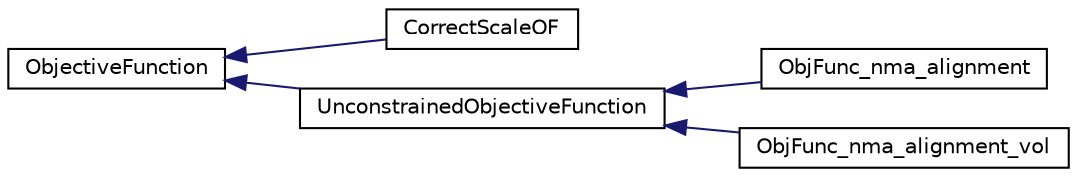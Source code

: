 digraph "Graphical Class Hierarchy"
{
  edge [fontname="Helvetica",fontsize="10",labelfontname="Helvetica",labelfontsize="10"];
  node [fontname="Helvetica",fontsize="10",shape=record];
  rankdir="LR";
  Node0 [label="ObjectiveFunction",height=0.2,width=0.4,color="black", fillcolor="white", style="filled",URL="$classObjectiveFunction.html"];
  Node0 -> Node1 [dir="back",color="midnightblue",fontsize="10",style="solid",fontname="Helvetica"];
  Node1 [label="CorrectScaleOF",height=0.2,width=0.4,color="black", fillcolor="white", style="filled",URL="$classCorrectScaleOF.html"];
  Node0 -> Node2 [dir="back",color="midnightblue",fontsize="10",style="solid",fontname="Helvetica"];
  Node2 [label="UnconstrainedObjectiveFunction",height=0.2,width=0.4,color="black", fillcolor="white", style="filled",URL="$classUnconstrainedObjectiveFunction.html"];
  Node2 -> Node3 [dir="back",color="midnightblue",fontsize="10",style="solid",fontname="Helvetica"];
  Node3 [label="ObjFunc_nma_alignment",height=0.2,width=0.4,color="black", fillcolor="white", style="filled",URL="$classObjFunc__nma__alignment.html"];
  Node2 -> Node4 [dir="back",color="midnightblue",fontsize="10",style="solid",fontname="Helvetica"];
  Node4 [label="ObjFunc_nma_alignment_vol",height=0.2,width=0.4,color="black", fillcolor="white", style="filled",URL="$classObjFunc__nma__alignment__vol.html"];
}
